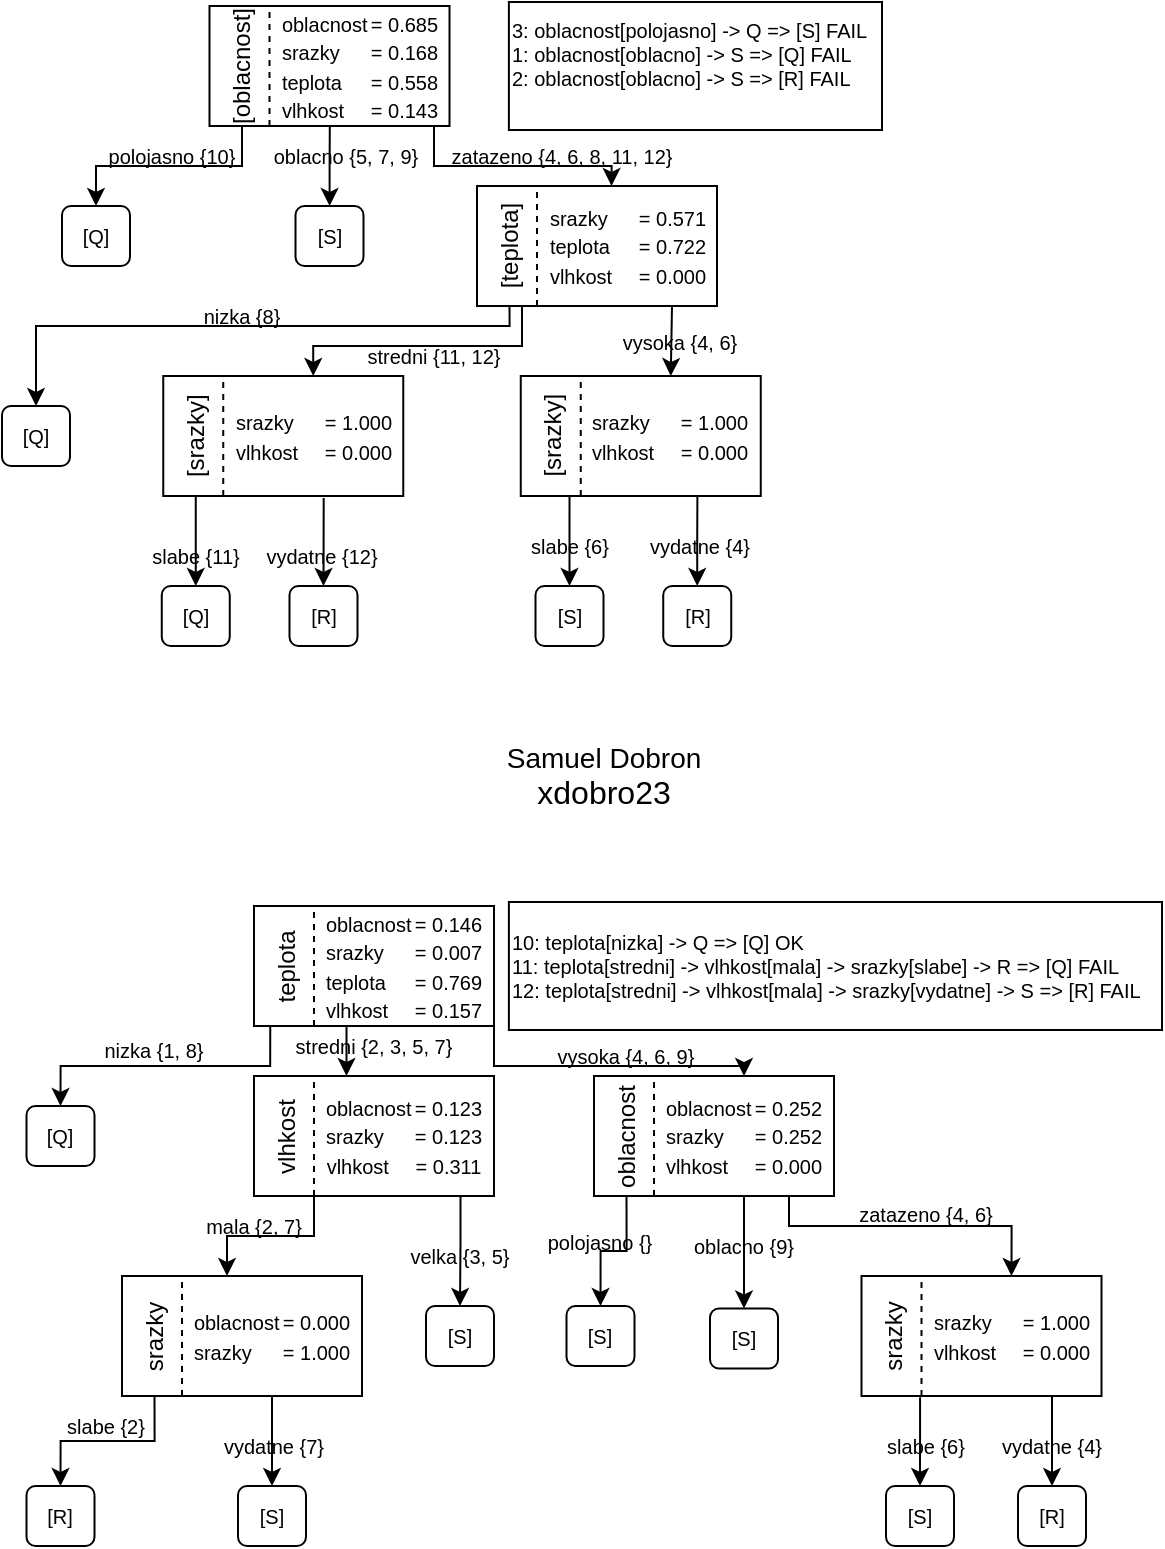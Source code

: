 <mxfile version="17.4.5" type="device"><diagram id="Snw7sBxlSKeFEiCsuA00" name="Page-1"><mxGraphModel dx="762" dy="674" grid="1" gridSize="10" guides="1" tooltips="1" connect="1" arrows="1" fold="1" page="1" pageScale="1" pageWidth="827" pageHeight="1169" math="0" shadow="0"><root><mxCell id="0"/><mxCell id="1" parent="0"/><mxCell id="ktsxT7YFFf5dMxJpQW6L-2" value="" style="rounded=0;whiteSpace=wrap;html=1;" parent="1" vertex="1"><mxGeometry x="113.75" y="40" width="120" height="60" as="geometry"/></mxCell><mxCell id="ktsxT7YFFf5dMxJpQW6L-3" value="" style="endArrow=none;dashed=1;html=1;rounded=0;entryX=0.25;entryY=0;entryDx=0;entryDy=0;exitX=0.25;exitY=1;exitDx=0;exitDy=0;" parent="1" source="ktsxT7YFFf5dMxJpQW6L-2" target="ktsxT7YFFf5dMxJpQW6L-2" edge="1"><mxGeometry width="50" height="50" relative="1" as="geometry"><mxPoint x="93.75" y="120" as="sourcePoint"/><mxPoint x="143.75" y="70" as="targetPoint"/></mxGeometry></mxCell><mxCell id="ktsxT7YFFf5dMxJpQW6L-15" style="edgeStyle=orthogonalEdgeStyle;rounded=0;orthogonalLoop=1;jettySize=auto;html=1;exitX=0;exitY=0.5;exitDx=0;exitDy=0;entryX=0.5;entryY=0;entryDx=0;entryDy=0;fontSize=10;" parent="1" source="ktsxT7YFFf5dMxJpQW6L-4" target="ktsxT7YFFf5dMxJpQW6L-8" edge="1"><mxGeometry relative="1" as="geometry"/></mxCell><mxCell id="ktsxT7YFFf5dMxJpQW6L-4" value="[oblacnost]" style="text;html=1;strokeColor=none;fillColor=none;align=center;verticalAlign=middle;whiteSpace=wrap;rounded=0;rotation=-90;" parent="1" vertex="1"><mxGeometry x="100" y="53.75" width="60" height="32.5" as="geometry"/></mxCell><mxCell id="ktsxT7YFFf5dMxJpQW6L-30" style="edgeStyle=orthogonalEdgeStyle;rounded=0;orthogonalLoop=1;jettySize=auto;html=1;exitX=0.75;exitY=1;exitDx=0;exitDy=0;entryX=0.414;entryY=0;entryDx=0;entryDy=0;entryPerimeter=0;fontSize=10;startArrow=none;startFill=0;endArrow=classic;endFill=1;" parent="1" source="ktsxT7YFFf5dMxJpQW6L-6" target="ktsxT7YFFf5dMxJpQW6L-29" edge="1"><mxGeometry relative="1" as="geometry"><Array as="points"><mxPoint x="226" y="120"/><mxPoint x="315" y="120"/></Array></mxGeometry></mxCell><mxCell id="ktsxT7YFFf5dMxJpQW6L-6" value="&lt;div&gt;&lt;font style=&quot;font-size: 10px&quot;&gt;oblacnost&lt;span style=&quot;white-space: pre&quot;&gt;&#9;&lt;/span&gt;= 0.685&lt;br&gt;srazky&lt;span style=&quot;white-space: pre&quot;&gt;&#9;&lt;/span&gt;= 0.168&lt;br&gt;teplota&lt;span style=&quot;white-space: pre&quot;&gt;&#9;&lt;/span&gt;= 0.558&lt;br&gt;vlhkost&lt;span style=&quot;white-space: pre&quot;&gt;&#9;&lt;/span&gt;= 0.143&lt;br&gt;&lt;/font&gt;&lt;/div&gt;" style="text;html=1;strokeColor=none;fillColor=none;align=center;verticalAlign=middle;whiteSpace=wrap;rounded=0;" parent="1" vertex="1"><mxGeometry x="143.75" y="40" width="90" height="60" as="geometry"/></mxCell><mxCell id="ktsxT7YFFf5dMxJpQW6L-7" value="" style="rounded=1;whiteSpace=wrap;html=1;fontSize=10;" parent="1" vertex="1"><mxGeometry x="40" y="140" width="34" height="30" as="geometry"/></mxCell><mxCell id="ktsxT7YFFf5dMxJpQW6L-8" value="[Q]" style="text;html=1;strokeColor=none;fillColor=none;align=center;verticalAlign=middle;whiteSpace=wrap;rounded=0;fontSize=10;" parent="1" vertex="1"><mxGeometry x="40" y="140" width="34" height="30" as="geometry"/></mxCell><mxCell id="ktsxT7YFFf5dMxJpQW6L-13" value="" style="rounded=1;whiteSpace=wrap;html=1;fontSize=10;" parent="1" vertex="1"><mxGeometry x="10" y="240" width="34" height="30" as="geometry"/></mxCell><mxCell id="ktsxT7YFFf5dMxJpQW6L-14" value="[Q]" style="text;html=1;strokeColor=none;fillColor=none;align=center;verticalAlign=middle;whiteSpace=wrap;rounded=0;fontSize=10;" parent="1" vertex="1"><mxGeometry x="10" y="240" width="34" height="30" as="geometry"/></mxCell><mxCell id="ktsxT7YFFf5dMxJpQW6L-16" value="polojasno {10}" style="text;html=1;strokeColor=none;fillColor=none;align=center;verticalAlign=middle;whiteSpace=wrap;rounded=0;fontSize=10;" parent="1" vertex="1"><mxGeometry x="60" y="100" width="70" height="30" as="geometry"/></mxCell><mxCell id="ktsxT7YFFf5dMxJpQW6L-19" value="" style="rounded=1;whiteSpace=wrap;html=1;fontSize=10;" parent="1" vertex="1"><mxGeometry x="156.75" y="140" width="34" height="30" as="geometry"/></mxCell><mxCell id="ktsxT7YFFf5dMxJpQW6L-24" style="edgeStyle=orthogonalEdgeStyle;rounded=0;orthogonalLoop=1;jettySize=auto;html=1;entryX=0.335;entryY=1.008;entryDx=0;entryDy=0;entryPerimeter=0;fontSize=10;startArrow=classic;startFill=1;endArrow=none;endFill=0;" parent="1" source="ktsxT7YFFf5dMxJpQW6L-20" target="ktsxT7YFFf5dMxJpQW6L-6" edge="1"><mxGeometry relative="1" as="geometry"/></mxCell><mxCell id="ktsxT7YFFf5dMxJpQW6L-20" value="[S]" style="text;html=1;strokeColor=none;fillColor=none;align=center;verticalAlign=middle;whiteSpace=wrap;rounded=0;fontSize=10;" parent="1" vertex="1"><mxGeometry x="156.75" y="140" width="34" height="30" as="geometry"/></mxCell><mxCell id="ktsxT7YFFf5dMxJpQW6L-25" value="oblacno {5, 7, 9}" style="text;html=1;strokeColor=none;fillColor=none;align=center;verticalAlign=middle;whiteSpace=wrap;rounded=0;fontSize=10;" parent="1" vertex="1"><mxGeometry x="143.75" y="105" width="76" height="20" as="geometry"/></mxCell><mxCell id="ktsxT7YFFf5dMxJpQW6L-26" value="" style="rounded=0;whiteSpace=wrap;html=1;" parent="1" vertex="1"><mxGeometry x="247.5" y="130" width="120" height="60" as="geometry"/></mxCell><mxCell id="ktsxT7YFFf5dMxJpQW6L-27" value="" style="endArrow=none;dashed=1;html=1;rounded=0;entryX=0.25;entryY=0;entryDx=0;entryDy=0;exitX=0.25;exitY=1;exitDx=0;exitDy=0;" parent="1" source="ktsxT7YFFf5dMxJpQW6L-26" target="ktsxT7YFFf5dMxJpQW6L-26" edge="1"><mxGeometry width="50" height="50" relative="1" as="geometry"><mxPoint x="227.5" y="210" as="sourcePoint"/><mxPoint x="277.5" y="160" as="targetPoint"/></mxGeometry></mxCell><mxCell id="ktsxT7YFFf5dMxJpQW6L-35" style="edgeStyle=orthogonalEdgeStyle;rounded=0;orthogonalLoop=1;jettySize=auto;html=1;exitX=0;exitY=0.5;exitDx=0;exitDy=0;entryX=0.5;entryY=0;entryDx=0;entryDy=0;fontSize=10;startArrow=none;startFill=0;endArrow=classic;endFill=1;" parent="1" source="ktsxT7YFFf5dMxJpQW6L-28" target="ktsxT7YFFf5dMxJpQW6L-14" edge="1"><mxGeometry relative="1" as="geometry"><Array as="points"><mxPoint x="264" y="200"/><mxPoint x="27" y="200"/></Array></mxGeometry></mxCell><mxCell id="ktsxT7YFFf5dMxJpQW6L-28" value="&lt;div&gt;[teplota]&lt;/div&gt;" style="text;html=1;strokeColor=none;fillColor=none;align=center;verticalAlign=middle;whiteSpace=wrap;rounded=0;rotation=-90;" parent="1" vertex="1"><mxGeometry x="233.75" y="143.75" width="60" height="32.5" as="geometry"/></mxCell><mxCell id="ktsxT7YFFf5dMxJpQW6L-57" style="edgeStyle=orthogonalEdgeStyle;rounded=0;orthogonalLoop=1;jettySize=auto;html=1;exitX=0.75;exitY=1;exitDx=0;exitDy=0;entryX=0.5;entryY=0;entryDx=0;entryDy=0;fontSize=10;startArrow=none;startFill=0;endArrow=classic;endFill=1;" parent="1" source="ktsxT7YFFf5dMxJpQW6L-29" target="ktsxT7YFFf5dMxJpQW6L-56" edge="1"><mxGeometry relative="1" as="geometry"/></mxCell><mxCell id="ktsxT7YFFf5dMxJpQW6L-29" value="&lt;div&gt;&lt;font style=&quot;font-size: 10px&quot;&gt;srazky&lt;span style=&quot;white-space: pre&quot;&gt;&#9;&lt;/span&gt;= 0.571&lt;br&gt;teplota&lt;span style=&quot;white-space: pre&quot;&gt;&#9;&lt;/span&gt;= 0.722&lt;br&gt;vlhkost&lt;span style=&quot;white-space: pre&quot;&gt;&#9;&lt;/span&gt;= 0.000&lt;br&gt;&lt;/font&gt;&lt;/div&gt;" style="text;html=1;strokeColor=none;fillColor=none;align=center;verticalAlign=middle;whiteSpace=wrap;rounded=0;" parent="1" vertex="1"><mxGeometry x="277.5" y="130" width="90" height="60" as="geometry"/></mxCell><mxCell id="ktsxT7YFFf5dMxJpQW6L-32" value="zatazeno {4, 6, 8, 11, 12}" style="text;html=1;strokeColor=none;fillColor=none;align=center;verticalAlign=middle;whiteSpace=wrap;rounded=0;fontSize=10;" parent="1" vertex="1"><mxGeometry x="230" y="105" width="120" height="20" as="geometry"/></mxCell><mxCell id="ktsxT7YFFf5dMxJpQW6L-33" value="" style="rounded=1;whiteSpace=wrap;html=1;fontSize=10;" parent="1" vertex="1"><mxGeometry x="89.88" y="330" width="34" height="30" as="geometry"/></mxCell><mxCell id="ktsxT7YFFf5dMxJpQW6L-34" value="[Q]" style="text;html=1;strokeColor=none;fillColor=none;align=center;verticalAlign=middle;whiteSpace=wrap;rounded=0;fontSize=10;" parent="1" vertex="1"><mxGeometry x="89.88" y="330" width="34" height="30" as="geometry"/></mxCell><mxCell id="ktsxT7YFFf5dMxJpQW6L-36" value="nizka {8}" style="text;html=1;strokeColor=none;fillColor=none;align=center;verticalAlign=middle;whiteSpace=wrap;rounded=0;fontSize=10;" parent="1" vertex="1"><mxGeometry x="100" y="190" width="60" height="10" as="geometry"/></mxCell><mxCell id="ktsxT7YFFf5dMxJpQW6L-38" value="" style="rounded=0;whiteSpace=wrap;html=1;" parent="1" vertex="1"><mxGeometry x="90.63" y="225" width="120" height="60" as="geometry"/></mxCell><mxCell id="ktsxT7YFFf5dMxJpQW6L-39" value="" style="endArrow=none;dashed=1;html=1;rounded=0;entryX=0.25;entryY=0;entryDx=0;entryDy=0;exitX=0.25;exitY=1;exitDx=0;exitDy=0;" parent="1" source="ktsxT7YFFf5dMxJpQW6L-38" target="ktsxT7YFFf5dMxJpQW6L-38" edge="1"><mxGeometry width="50" height="50" relative="1" as="geometry"><mxPoint x="70.63" y="305" as="sourcePoint"/><mxPoint x="120.63" y="255" as="targetPoint"/></mxGeometry></mxCell><mxCell id="ktsxT7YFFf5dMxJpQW6L-47" style="edgeStyle=orthogonalEdgeStyle;rounded=0;orthogonalLoop=1;jettySize=auto;html=1;entryX=0.5;entryY=0;entryDx=0;entryDy=0;fontSize=10;startArrow=none;startFill=0;endArrow=classic;endFill=1;" parent="1" source="ktsxT7YFFf5dMxJpQW6L-40" target="ktsxT7YFFf5dMxJpQW6L-34" edge="1"><mxGeometry relative="1" as="geometry"/></mxCell><mxCell id="ktsxT7YFFf5dMxJpQW6L-40" value="[srazky]" style="text;html=1;strokeColor=none;fillColor=none;align=center;verticalAlign=middle;whiteSpace=wrap;rounded=0;rotation=-90;" parent="1" vertex="1"><mxGeometry x="76.88" y="238.75" width="60" height="32.5" as="geometry"/></mxCell><mxCell id="ktsxT7YFFf5dMxJpQW6L-42" style="edgeStyle=orthogonalEdgeStyle;rounded=0;orthogonalLoop=1;jettySize=auto;html=1;exitX=0.5;exitY=0;exitDx=0;exitDy=0;entryX=0.25;entryY=1;entryDx=0;entryDy=0;fontSize=10;startArrow=classic;startFill=1;endArrow=none;endFill=0;" parent="1" source="ktsxT7YFFf5dMxJpQW6L-41" target="ktsxT7YFFf5dMxJpQW6L-29" edge="1"><mxGeometry relative="1" as="geometry"><Array as="points"><mxPoint x="166" y="210"/><mxPoint x="270" y="210"/></Array></mxGeometry></mxCell><mxCell id="ktsxT7YFFf5dMxJpQW6L-41" value="&lt;div&gt;&lt;font style=&quot;font-size: 10px&quot;&gt;srazky&lt;span style=&quot;white-space: pre&quot;&gt;&#9;&lt;/span&gt;= 1.000&lt;br&gt;vlhkost&lt;span style=&quot;white-space: pre&quot;&gt;&#9;&lt;/span&gt;= 0.000&lt;br&gt;&lt;/font&gt;&lt;/div&gt;" style="text;html=1;strokeColor=none;fillColor=none;align=center;verticalAlign=middle;whiteSpace=wrap;rounded=0;" parent="1" vertex="1"><mxGeometry x="120.63" y="225" width="90" height="60" as="geometry"/></mxCell><mxCell id="ktsxT7YFFf5dMxJpQW6L-43" value="stredni {11, 12}" style="text;html=1;strokeColor=none;fillColor=none;align=center;verticalAlign=middle;whiteSpace=wrap;rounded=0;fontSize=10;" parent="1" vertex="1"><mxGeometry x="187.75" y="205" width="76" height="20" as="geometry"/></mxCell><mxCell id="ktsxT7YFFf5dMxJpQW6L-45" value="" style="rounded=1;whiteSpace=wrap;html=1;fontSize=10;" parent="1" vertex="1"><mxGeometry x="153.75" y="330" width="34" height="30" as="geometry"/></mxCell><mxCell id="ktsxT7YFFf5dMxJpQW6L-49" style="edgeStyle=orthogonalEdgeStyle;rounded=0;orthogonalLoop=1;jettySize=auto;html=1;exitX=0.5;exitY=0;exitDx=0;exitDy=0;entryX=0.558;entryY=1.017;entryDx=0;entryDy=0;entryPerimeter=0;fontSize=10;startArrow=classic;startFill=1;endArrow=none;endFill=0;" parent="1" source="ktsxT7YFFf5dMxJpQW6L-46" target="ktsxT7YFFf5dMxJpQW6L-41" edge="1"><mxGeometry relative="1" as="geometry"/></mxCell><mxCell id="ktsxT7YFFf5dMxJpQW6L-46" value="[R]" style="text;html=1;strokeColor=none;fillColor=none;align=center;verticalAlign=middle;whiteSpace=wrap;rounded=0;fontSize=10;" parent="1" vertex="1"><mxGeometry x="153.75" y="330" width="34" height="30" as="geometry"/></mxCell><mxCell id="ktsxT7YFFf5dMxJpQW6L-48" value="slabe {11}" style="text;html=1;strokeColor=none;fillColor=none;align=center;verticalAlign=middle;whiteSpace=wrap;rounded=0;fontSize=10;" parent="1" vertex="1"><mxGeometry x="76.88" y="305" width="60" height="20" as="geometry"/></mxCell><mxCell id="ktsxT7YFFf5dMxJpQW6L-50" value="vydatne {12}" style="text;html=1;strokeColor=none;fillColor=none;align=center;verticalAlign=middle;whiteSpace=wrap;rounded=0;fontSize=10;" parent="1" vertex="1"><mxGeometry x="140" y="300" width="60" height="30" as="geometry"/></mxCell><mxCell id="ktsxT7YFFf5dMxJpQW6L-53" value="" style="rounded=0;whiteSpace=wrap;html=1;" parent="1" vertex="1"><mxGeometry x="269.38" y="225" width="120" height="60" as="geometry"/></mxCell><mxCell id="ktsxT7YFFf5dMxJpQW6L-54" value="" style="endArrow=none;dashed=1;html=1;rounded=0;entryX=0.25;entryY=0;entryDx=0;entryDy=0;exitX=0.25;exitY=1;exitDx=0;exitDy=0;" parent="1" source="ktsxT7YFFf5dMxJpQW6L-53" target="ktsxT7YFFf5dMxJpQW6L-53" edge="1"><mxGeometry width="50" height="50" relative="1" as="geometry"><mxPoint x="249.38" y="305" as="sourcePoint"/><mxPoint x="299.38" y="255" as="targetPoint"/></mxGeometry></mxCell><mxCell id="ktsxT7YFFf5dMxJpQW6L-65" style="edgeStyle=orthogonalEdgeStyle;rounded=0;orthogonalLoop=1;jettySize=auto;html=1;exitX=0;exitY=0.75;exitDx=0;exitDy=0;fontSize=10;startArrow=none;startFill=0;endArrow=classic;endFill=1;entryX=0.5;entryY=0;entryDx=0;entryDy=0;" parent="1" source="ktsxT7YFFf5dMxJpQW6L-55" target="ktsxT7YFFf5dMxJpQW6L-60" edge="1"><mxGeometry relative="1" as="geometry"><mxPoint x="260" y="300" as="targetPoint"/></mxGeometry></mxCell><mxCell id="ktsxT7YFFf5dMxJpQW6L-55" value="[srazky]" style="text;html=1;strokeColor=none;fillColor=none;align=center;verticalAlign=middle;whiteSpace=wrap;rounded=0;rotation=-90;" parent="1" vertex="1"><mxGeometry x="255.63" y="238.75" width="60" height="32.5" as="geometry"/></mxCell><mxCell id="ktsxT7YFFf5dMxJpQW6L-56" value="&lt;div&gt;&lt;font style=&quot;font-size: 10px&quot;&gt;srazky&lt;span style=&quot;white-space: pre&quot;&gt;&#9;&lt;/span&gt;= 1.000&lt;br&gt;vlhkost&lt;span style=&quot;white-space: pre&quot;&gt;&#9;&lt;/span&gt;= 0.000&lt;br&gt;&lt;/font&gt;&lt;/div&gt;" style="text;html=1;strokeColor=none;fillColor=none;align=center;verticalAlign=middle;whiteSpace=wrap;rounded=0;" parent="1" vertex="1"><mxGeometry x="299.38" y="225" width="90" height="60" as="geometry"/></mxCell><mxCell id="ktsxT7YFFf5dMxJpQW6L-58" value="vysoka {4, 6}" style="text;html=1;strokeColor=none;fillColor=none;align=center;verticalAlign=middle;whiteSpace=wrap;rounded=0;fontSize=10;" parent="1" vertex="1"><mxGeometry x="315.63" y="200" width="66" height="15" as="geometry"/></mxCell><mxCell id="ktsxT7YFFf5dMxJpQW6L-59" value="" style="rounded=1;whiteSpace=wrap;html=1;fontSize=10;" parent="1" vertex="1"><mxGeometry x="276.75" y="330" width="34" height="30" as="geometry"/></mxCell><mxCell id="ktsxT7YFFf5dMxJpQW6L-60" value="[S]" style="text;html=1;strokeColor=none;fillColor=none;align=center;verticalAlign=middle;whiteSpace=wrap;rounded=0;fontSize=10;" parent="1" vertex="1"><mxGeometry x="276.75" y="330" width="34" height="30" as="geometry"/></mxCell><mxCell id="ktsxT7YFFf5dMxJpQW6L-61" value="" style="rounded=1;whiteSpace=wrap;html=1;fontSize=10;" parent="1" vertex="1"><mxGeometry x="340.62" y="330" width="34" height="30" as="geometry"/></mxCell><mxCell id="ktsxT7YFFf5dMxJpQW6L-66" style="edgeStyle=orthogonalEdgeStyle;rounded=0;orthogonalLoop=1;jettySize=auto;html=1;exitX=0.5;exitY=0;exitDx=0;exitDy=0;fontSize=10;startArrow=classic;startFill=1;endArrow=none;endFill=0;entryX=0.648;entryY=1.003;entryDx=0;entryDy=0;entryPerimeter=0;" parent="1" source="ktsxT7YFFf5dMxJpQW6L-62" target="ktsxT7YFFf5dMxJpQW6L-56" edge="1"><mxGeometry relative="1" as="geometry"><mxPoint x="358" y="290" as="targetPoint"/></mxGeometry></mxCell><mxCell id="ktsxT7YFFf5dMxJpQW6L-62" value="[R]" style="text;html=1;strokeColor=none;fillColor=none;align=center;verticalAlign=middle;whiteSpace=wrap;rounded=0;fontSize=10;" parent="1" vertex="1"><mxGeometry x="340.62" y="330" width="34" height="30" as="geometry"/></mxCell><mxCell id="ktsxT7YFFf5dMxJpQW6L-63" value="slabe {6}" style="text;html=1;strokeColor=none;fillColor=none;align=center;verticalAlign=middle;whiteSpace=wrap;rounded=0;fontSize=10;" parent="1" vertex="1"><mxGeometry x="263.75" y="300" width="60" height="20" as="geometry"/></mxCell><mxCell id="ktsxT7YFFf5dMxJpQW6L-64" value="vydatne {4}" style="text;html=1;strokeColor=none;fillColor=none;align=center;verticalAlign=middle;whiteSpace=wrap;rounded=0;fontSize=10;" parent="1" vertex="1"><mxGeometry x="329.38" y="295" width="60" height="30" as="geometry"/></mxCell><mxCell id="ktsxT7YFFf5dMxJpQW6L-67" value="&lt;div align=&quot;left&quot;&gt;3: oblacnost[polojasno] -&amp;gt; Q =&amp;gt; [S] FAIL&lt;/div&gt;&lt;div align=&quot;left&quot;&gt;1: oblacnost[oblacno] -&amp;gt; S =&amp;gt; [Q] FAIL&lt;br&gt;&lt;/div&gt;&lt;div align=&quot;left&quot;&gt;2: oblacnost[oblacno] -&amp;gt; S =&amp;gt; [R] FAIL&lt;/div&gt;&lt;div align=&quot;left&quot;&gt;&lt;br&gt;&lt;/div&gt;" style="rounded=0;whiteSpace=wrap;html=1;fontSize=10;align=left;" parent="1" vertex="1"><mxGeometry x="263.44" y="38" width="186.56" height="64" as="geometry"/></mxCell><mxCell id="ktsxT7YFFf5dMxJpQW6L-68" value="" style="rounded=0;whiteSpace=wrap;html=1;" parent="1" vertex="1"><mxGeometry x="136" y="490" width="120" height="60" as="geometry"/></mxCell><mxCell id="ktsxT7YFFf5dMxJpQW6L-69" value="" style="endArrow=none;dashed=1;html=1;rounded=0;entryX=0.25;entryY=0;entryDx=0;entryDy=0;exitX=0.25;exitY=1;exitDx=0;exitDy=0;" parent="1" source="ktsxT7YFFf5dMxJpQW6L-68" target="ktsxT7YFFf5dMxJpQW6L-68" edge="1"><mxGeometry width="50" height="50" relative="1" as="geometry"><mxPoint x="116" y="570" as="sourcePoint"/><mxPoint x="166" y="520" as="targetPoint"/></mxGeometry></mxCell><mxCell id="ktsxT7YFFf5dMxJpQW6L-78" style="edgeStyle=orthogonalEdgeStyle;rounded=0;orthogonalLoop=1;jettySize=auto;html=1;exitX=0;exitY=0.25;exitDx=0;exitDy=0;entryX=0.5;entryY=0;entryDx=0;entryDy=0;fontSize=10;startArrow=none;startFill=0;endArrow=classic;endFill=1;" parent="1" source="ktsxT7YFFf5dMxJpQW6L-70" target="ktsxT7YFFf5dMxJpQW6L-77" edge="1"><mxGeometry relative="1" as="geometry"/></mxCell><mxCell id="ktsxT7YFFf5dMxJpQW6L-70" value="teplota" style="text;html=1;strokeColor=none;fillColor=none;align=center;verticalAlign=middle;whiteSpace=wrap;rounded=0;rotation=-90;" parent="1" vertex="1"><mxGeometry x="122.25" y="503.75" width="60" height="32.5" as="geometry"/></mxCell><mxCell id="ktsxT7YFFf5dMxJpQW6L-84" style="edgeStyle=orthogonalEdgeStyle;rounded=0;orthogonalLoop=1;jettySize=auto;html=1;exitX=0.5;exitY=1;exitDx=0;exitDy=0;fontSize=10;startArrow=none;startFill=0;endArrow=classic;endFill=1;" parent="1" source="ktsxT7YFFf5dMxJpQW6L-71" target="ktsxT7YFFf5dMxJpQW6L-83" edge="1"><mxGeometry relative="1" as="geometry"><Array as="points"><mxPoint x="182.25" y="550"/></Array></mxGeometry></mxCell><mxCell id="ktsxT7YFFf5dMxJpQW6L-109" style="edgeStyle=orthogonalEdgeStyle;rounded=0;orthogonalLoop=1;jettySize=auto;html=1;exitX=1;exitY=1;exitDx=0;exitDy=0;entryX=0.5;entryY=0;entryDx=0;entryDy=0;fontSize=10;startArrow=none;startFill=0;endArrow=classic;endFill=1;" parent="1" source="ktsxT7YFFf5dMxJpQW6L-71" target="ktsxT7YFFf5dMxJpQW6L-108" edge="1"><mxGeometry relative="1" as="geometry"><Array as="points"><mxPoint x="256.25" y="570"/><mxPoint x="381.25" y="570"/></Array></mxGeometry></mxCell><mxCell id="ktsxT7YFFf5dMxJpQW6L-71" value="&lt;div&gt;&lt;font style=&quot;font-size: 10px&quot;&gt;oblacnost&lt;span style=&quot;white-space: pre&quot;&gt;&#9;&lt;/span&gt;= 0.146&lt;br&gt;srazky&lt;span style=&quot;white-space: pre&quot;&gt;&#9;&lt;/span&gt;= 0.007&lt;br&gt;teplota&lt;span style=&quot;white-space: pre&quot;&gt;&#9;&lt;/span&gt;= 0.769&lt;br&gt;vlhkost&lt;span style=&quot;white-space: pre&quot;&gt;&#9;&lt;/span&gt;= 0.157&lt;br&gt;&lt;/font&gt;&lt;/div&gt;" style="text;html=1;strokeColor=none;fillColor=none;align=center;verticalAlign=middle;whiteSpace=wrap;rounded=0;" parent="1" vertex="1"><mxGeometry x="166" y="490" width="90" height="60" as="geometry"/></mxCell><mxCell id="ktsxT7YFFf5dMxJpQW6L-76" value="" style="rounded=1;whiteSpace=wrap;html=1;fontSize=10;" parent="1" vertex="1"><mxGeometry x="22.25" y="590" width="34" height="30" as="geometry"/></mxCell><mxCell id="ktsxT7YFFf5dMxJpQW6L-77" value="[Q]" style="text;html=1;strokeColor=none;fillColor=none;align=center;verticalAlign=middle;whiteSpace=wrap;rounded=0;fontSize=10;" parent="1" vertex="1"><mxGeometry x="22.25" y="590" width="34" height="30" as="geometry"/></mxCell><mxCell id="ktsxT7YFFf5dMxJpQW6L-79" value="nizka {1, 8}" style="text;html=1;strokeColor=none;fillColor=none;align=center;verticalAlign=middle;whiteSpace=wrap;rounded=0;fontSize=10;" parent="1" vertex="1"><mxGeometry x="56.25" y="555" width="60" height="14" as="geometry"/></mxCell><mxCell id="ktsxT7YFFf5dMxJpQW6L-80" value="" style="rounded=0;whiteSpace=wrap;html=1;" parent="1" vertex="1"><mxGeometry x="136" y="575" width="120" height="60" as="geometry"/></mxCell><mxCell id="ktsxT7YFFf5dMxJpQW6L-81" value="" style="endArrow=none;dashed=1;html=1;rounded=0;entryX=0.25;entryY=0;entryDx=0;entryDy=0;exitX=0.25;exitY=1;exitDx=0;exitDy=0;" parent="1" source="ktsxT7YFFf5dMxJpQW6L-80" target="ktsxT7YFFf5dMxJpQW6L-80" edge="1"><mxGeometry width="50" height="50" relative="1" as="geometry"><mxPoint x="116" y="655" as="sourcePoint"/><mxPoint x="166" y="605" as="targetPoint"/></mxGeometry></mxCell><mxCell id="ktsxT7YFFf5dMxJpQW6L-82" value="vlhkost" style="text;html=1;strokeColor=none;fillColor=none;align=center;verticalAlign=middle;whiteSpace=wrap;rounded=0;rotation=-90;" parent="1" vertex="1"><mxGeometry x="122.25" y="588.75" width="60" height="32.5" as="geometry"/></mxCell><mxCell id="ktsxT7YFFf5dMxJpQW6L-89" style="edgeStyle=orthogonalEdgeStyle;rounded=0;orthogonalLoop=1;jettySize=auto;html=1;exitX=0.75;exitY=1;exitDx=0;exitDy=0;entryX=0.5;entryY=0;entryDx=0;entryDy=0;fontSize=10;startArrow=none;startFill=0;endArrow=classic;endFill=1;" parent="1" source="ktsxT7YFFf5dMxJpQW6L-83" target="ktsxT7YFFf5dMxJpQW6L-88" edge="1"><mxGeometry relative="1" as="geometry"><Array as="points"><mxPoint x="239.25" y="635"/><mxPoint x="239.25" y="658"/><mxPoint x="239.25" y="658"/></Array></mxGeometry></mxCell><mxCell id="ktsxT7YFFf5dMxJpQW6L-95" style="edgeStyle=orthogonalEdgeStyle;rounded=0;orthogonalLoop=1;jettySize=auto;html=1;exitX=0;exitY=1;exitDx=0;exitDy=0;entryX=0.25;entryY=0;entryDx=0;entryDy=0;fontSize=10;startArrow=none;startFill=0;endArrow=classic;endFill=1;" parent="1" source="ktsxT7YFFf5dMxJpQW6L-83" target="ktsxT7YFFf5dMxJpQW6L-94" edge="1"><mxGeometry relative="1" as="geometry"/></mxCell><mxCell id="ktsxT7YFFf5dMxJpQW6L-83" value="&lt;div&gt;&lt;font style=&quot;font-size: 10px&quot;&gt;oblacnost&lt;span style=&quot;white-space: pre&quot;&gt;&#9;&lt;/span&gt;= 0.123&lt;br&gt;srazky&lt;span style=&quot;white-space: pre&quot;&gt;&#9;&lt;/span&gt;= 0.123&lt;br&gt;vlhkost&lt;span style=&quot;white-space: pre&quot;&gt;&#9;&lt;/span&gt;= 0.311&lt;br&gt;&lt;/font&gt;&lt;/div&gt;" style="text;html=1;strokeColor=none;fillColor=none;align=center;verticalAlign=middle;whiteSpace=wrap;rounded=0;" parent="1" vertex="1"><mxGeometry x="166" y="575" width="90" height="60" as="geometry"/></mxCell><mxCell id="ktsxT7YFFf5dMxJpQW6L-85" value="stredni {2, 3, 5, 7}" style="text;html=1;strokeColor=none;fillColor=none;align=center;verticalAlign=middle;whiteSpace=wrap;rounded=0;fontSize=10;" parent="1" vertex="1"><mxGeometry x="151" y="555" width="90" height="9" as="geometry"/></mxCell><mxCell id="ktsxT7YFFf5dMxJpQW6L-87" value="" style="rounded=1;whiteSpace=wrap;html=1;fontSize=10;" parent="1" vertex="1"><mxGeometry x="222" y="690" width="34" height="30" as="geometry"/></mxCell><mxCell id="ktsxT7YFFf5dMxJpQW6L-88" value="[S]" style="text;html=1;strokeColor=none;fillColor=none;align=center;verticalAlign=middle;whiteSpace=wrap;rounded=0;fontSize=10;" parent="1" vertex="1"><mxGeometry x="222" y="690" width="34" height="30" as="geometry"/></mxCell><mxCell id="ktsxT7YFFf5dMxJpQW6L-90" value="velka {3, 5}" style="text;html=1;strokeColor=none;fillColor=none;align=center;verticalAlign=middle;whiteSpace=wrap;rounded=0;fontSize=10;" parent="1" vertex="1"><mxGeometry x="209" y="650" width="60" height="30" as="geometry"/></mxCell><mxCell id="ktsxT7YFFf5dMxJpQW6L-91" value="" style="rounded=0;whiteSpace=wrap;html=1;" parent="1" vertex="1"><mxGeometry x="70" y="675" width="120" height="60" as="geometry"/></mxCell><mxCell id="ktsxT7YFFf5dMxJpQW6L-92" value="" style="endArrow=none;dashed=1;html=1;rounded=0;entryX=0.25;entryY=0;entryDx=0;entryDy=0;exitX=0.25;exitY=1;exitDx=0;exitDy=0;" parent="1" source="ktsxT7YFFf5dMxJpQW6L-91" target="ktsxT7YFFf5dMxJpQW6L-91" edge="1"><mxGeometry width="50" height="50" relative="1" as="geometry"><mxPoint x="50" y="755" as="sourcePoint"/><mxPoint x="100" y="705" as="targetPoint"/></mxGeometry></mxCell><mxCell id="ktsxT7YFFf5dMxJpQW6L-99" style="edgeStyle=orthogonalEdgeStyle;rounded=0;orthogonalLoop=1;jettySize=auto;html=1;exitX=0;exitY=0.5;exitDx=0;exitDy=0;entryX=0.5;entryY=0;entryDx=0;entryDy=0;fontSize=10;startArrow=none;startFill=0;endArrow=classic;endFill=1;" parent="1" source="ktsxT7YFFf5dMxJpQW6L-93" target="ktsxT7YFFf5dMxJpQW6L-97" edge="1"><mxGeometry relative="1" as="geometry"/></mxCell><mxCell id="ktsxT7YFFf5dMxJpQW6L-93" value="srazky" style="text;html=1;strokeColor=none;fillColor=none;align=center;verticalAlign=middle;whiteSpace=wrap;rounded=0;rotation=-90;" parent="1" vertex="1"><mxGeometry x="56.25" y="688.75" width="60" height="32.5" as="geometry"/></mxCell><mxCell id="ktsxT7YFFf5dMxJpQW6L-103" style="edgeStyle=orthogonalEdgeStyle;rounded=0;orthogonalLoop=1;jettySize=auto;html=1;entryX=0.5;entryY=0;entryDx=0;entryDy=0;fontSize=10;startArrow=none;startFill=0;endArrow=classic;endFill=1;" parent="1" source="ktsxT7YFFf5dMxJpQW6L-94" target="ktsxT7YFFf5dMxJpQW6L-101" edge="1"><mxGeometry relative="1" as="geometry"/></mxCell><mxCell id="ktsxT7YFFf5dMxJpQW6L-94" value="&lt;div&gt;&lt;font style=&quot;font-size: 10px&quot;&gt;oblacnost&lt;span style=&quot;white-space: pre&quot;&gt;&#9;&lt;/span&gt;= 0.000&lt;br&gt;srazky&lt;span style=&quot;white-space: pre&quot;&gt;&#9;&lt;/span&gt;= 1.000&lt;br&gt;&lt;/font&gt;&lt;/div&gt;" style="text;html=1;strokeColor=none;fillColor=none;align=center;verticalAlign=middle;whiteSpace=wrap;rounded=0;" parent="1" vertex="1"><mxGeometry x="100" y="675" width="90" height="60" as="geometry"/></mxCell><mxCell id="ktsxT7YFFf5dMxJpQW6L-96" value="mala {2, 7}" style="text;html=1;strokeColor=none;fillColor=none;align=center;verticalAlign=middle;whiteSpace=wrap;rounded=0;fontSize=10;" parent="1" vertex="1"><mxGeometry x="106.25" y="635" width="60" height="30" as="geometry"/></mxCell><mxCell id="ktsxT7YFFf5dMxJpQW6L-97" value="" style="rounded=1;whiteSpace=wrap;html=1;fontSize=10;" parent="1" vertex="1"><mxGeometry x="22.25" y="780" width="34" height="30" as="geometry"/></mxCell><mxCell id="ktsxT7YFFf5dMxJpQW6L-98" value="[R]" style="text;html=1;strokeColor=none;fillColor=none;align=center;verticalAlign=middle;whiteSpace=wrap;rounded=0;fontSize=10;" parent="1" vertex="1"><mxGeometry x="22.25" y="780" width="34" height="30" as="geometry"/></mxCell><mxCell id="ktsxT7YFFf5dMxJpQW6L-100" value="slabe {2}" style="text;html=1;strokeColor=none;fillColor=none;align=center;verticalAlign=middle;whiteSpace=wrap;rounded=0;fontSize=10;" parent="1" vertex="1"><mxGeometry x="32.25" y="735" width="60" height="30" as="geometry"/></mxCell><mxCell id="ktsxT7YFFf5dMxJpQW6L-101" value="" style="rounded=1;whiteSpace=wrap;html=1;fontSize=10;" parent="1" vertex="1"><mxGeometry x="128" y="780" width="34" height="30" as="geometry"/></mxCell><mxCell id="ktsxT7YFFf5dMxJpQW6L-102" value="[S]" style="text;html=1;strokeColor=none;fillColor=none;align=center;verticalAlign=middle;whiteSpace=wrap;rounded=0;fontSize=10;" parent="1" vertex="1"><mxGeometry x="128" y="780" width="34" height="30" as="geometry"/></mxCell><mxCell id="ktsxT7YFFf5dMxJpQW6L-104" value="vydatne {7}" style="text;html=1;strokeColor=none;fillColor=none;align=center;verticalAlign=middle;whiteSpace=wrap;rounded=0;fontSize=10;" parent="1" vertex="1"><mxGeometry x="116.25" y="745" width="60" height="30" as="geometry"/></mxCell><mxCell id="ktsxT7YFFf5dMxJpQW6L-105" value="" style="rounded=0;whiteSpace=wrap;html=1;" parent="1" vertex="1"><mxGeometry x="306" y="575" width="120" height="60" as="geometry"/></mxCell><mxCell id="ktsxT7YFFf5dMxJpQW6L-106" value="" style="endArrow=none;dashed=1;html=1;rounded=0;entryX=0.25;entryY=0;entryDx=0;entryDy=0;exitX=0.25;exitY=1;exitDx=0;exitDy=0;" parent="1" source="ktsxT7YFFf5dMxJpQW6L-105" target="ktsxT7YFFf5dMxJpQW6L-105" edge="1"><mxGeometry width="50" height="50" relative="1" as="geometry"><mxPoint x="286" y="655" as="sourcePoint"/><mxPoint x="336" y="605" as="targetPoint"/></mxGeometry></mxCell><mxCell id="ktsxT7YFFf5dMxJpQW6L-113" style="edgeStyle=orthogonalEdgeStyle;rounded=0;orthogonalLoop=1;jettySize=auto;html=1;exitX=0;exitY=0.5;exitDx=0;exitDy=0;entryX=0.5;entryY=0;entryDx=0;entryDy=0;fontSize=10;startArrow=none;startFill=0;endArrow=classic;endFill=1;" parent="1" source="ktsxT7YFFf5dMxJpQW6L-107" target="ktsxT7YFFf5dMxJpQW6L-112" edge="1"><mxGeometry relative="1" as="geometry"/></mxCell><mxCell id="ktsxT7YFFf5dMxJpQW6L-107" value="oblacnost" style="text;html=1;strokeColor=none;fillColor=none;align=center;verticalAlign=middle;whiteSpace=wrap;rounded=0;rotation=-90;" parent="1" vertex="1"><mxGeometry x="292.25" y="588.75" width="60" height="32.5" as="geometry"/></mxCell><mxCell id="ktsxT7YFFf5dMxJpQW6L-117" style="edgeStyle=orthogonalEdgeStyle;rounded=0;orthogonalLoop=1;jettySize=auto;html=1;exitX=0.5;exitY=1;exitDx=0;exitDy=0;entryX=0.5;entryY=0;entryDx=0;entryDy=0;fontSize=10;startArrow=none;startFill=0;endArrow=classic;endFill=1;" parent="1" source="ktsxT7YFFf5dMxJpQW6L-108" target="ktsxT7YFFf5dMxJpQW6L-116" edge="1"><mxGeometry relative="1" as="geometry"/></mxCell><mxCell id="ktsxT7YFFf5dMxJpQW6L-123" style="edgeStyle=orthogonalEdgeStyle;rounded=0;orthogonalLoop=1;jettySize=auto;html=1;exitX=0.75;exitY=1;exitDx=0;exitDy=0;entryX=0.5;entryY=0;entryDx=0;entryDy=0;fontSize=10;startArrow=none;startFill=0;endArrow=classic;endFill=1;" parent="1" source="ktsxT7YFFf5dMxJpQW6L-108" target="ktsxT7YFFf5dMxJpQW6L-122" edge="1"><mxGeometry relative="1" as="geometry"><Array as="points"><mxPoint x="403.25" y="650"/><mxPoint x="514.25" y="650"/></Array></mxGeometry></mxCell><mxCell id="ktsxT7YFFf5dMxJpQW6L-108" value="&lt;div&gt;&lt;font style=&quot;font-size: 10px&quot;&gt;oblacnost&lt;span style=&quot;white-space: pre&quot;&gt;&#9;&lt;/span&gt;= 0.252&lt;br&gt;srazky&lt;span style=&quot;white-space: pre&quot;&gt;&#9;&lt;/span&gt;= 0.252&lt;br&gt;vlhkost&lt;span style=&quot;white-space: pre&quot;&gt;&#9;&lt;/span&gt;= 0.000&lt;br&gt;&lt;/font&gt;&lt;/div&gt;" style="text;html=1;strokeColor=none;fillColor=none;align=center;verticalAlign=middle;whiteSpace=wrap;rounded=0;" parent="1" vertex="1"><mxGeometry x="336" y="575" width="90" height="60" as="geometry"/></mxCell><mxCell id="ktsxT7YFFf5dMxJpQW6L-110" value="vysoka {4, 6, 9}" style="text;html=1;strokeColor=none;fillColor=none;align=center;verticalAlign=middle;whiteSpace=wrap;rounded=0;fontSize=10;" parent="1" vertex="1"><mxGeometry x="282.25" y="555" width="80" height="20" as="geometry"/></mxCell><mxCell id="ktsxT7YFFf5dMxJpQW6L-111" value="" style="rounded=1;whiteSpace=wrap;html=1;fontSize=10;" parent="1" vertex="1"><mxGeometry x="292.25" y="690" width="34" height="30" as="geometry"/></mxCell><mxCell id="ktsxT7YFFf5dMxJpQW6L-112" value="[S]" style="text;html=1;strokeColor=none;fillColor=none;align=center;verticalAlign=middle;whiteSpace=wrap;rounded=0;fontSize=10;" parent="1" vertex="1"><mxGeometry x="292.25" y="690" width="34" height="30" as="geometry"/></mxCell><mxCell id="ktsxT7YFFf5dMxJpQW6L-114" value="polojasno {}" style="text;html=1;strokeColor=none;fillColor=none;align=center;verticalAlign=middle;whiteSpace=wrap;rounded=0;fontSize=10;" parent="1" vertex="1"><mxGeometry x="279.25" y="647.5" width="60" height="20" as="geometry"/></mxCell><mxCell id="ktsxT7YFFf5dMxJpQW6L-115" value="" style="rounded=1;whiteSpace=wrap;html=1;fontSize=10;" parent="1" vertex="1"><mxGeometry x="364" y="691.25" width="34" height="30" as="geometry"/></mxCell><mxCell id="ktsxT7YFFf5dMxJpQW6L-116" value="[S]" style="text;html=1;strokeColor=none;fillColor=none;align=center;verticalAlign=middle;whiteSpace=wrap;rounded=0;fontSize=10;" parent="1" vertex="1"><mxGeometry x="364" y="691.25" width="34" height="30" as="geometry"/></mxCell><mxCell id="ktsxT7YFFf5dMxJpQW6L-118" value="oblacno {9}" style="text;html=1;strokeColor=none;fillColor=none;align=center;verticalAlign=middle;whiteSpace=wrap;rounded=0;fontSize=10;" parent="1" vertex="1"><mxGeometry x="351" y="645" width="60" height="30" as="geometry"/></mxCell><mxCell id="ktsxT7YFFf5dMxJpQW6L-119" value="" style="rounded=0;whiteSpace=wrap;html=1;" parent="1" vertex="1"><mxGeometry x="439.75" y="675" width="120" height="60" as="geometry"/></mxCell><mxCell id="ktsxT7YFFf5dMxJpQW6L-120" value="" style="endArrow=none;dashed=1;html=1;rounded=0;entryX=0.25;entryY=0;entryDx=0;entryDy=0;exitX=0.25;exitY=1;exitDx=0;exitDy=0;" parent="1" source="ktsxT7YFFf5dMxJpQW6L-119" target="ktsxT7YFFf5dMxJpQW6L-119" edge="1"><mxGeometry width="50" height="50" relative="1" as="geometry"><mxPoint x="419.75" y="755" as="sourcePoint"/><mxPoint x="469.75" y="705" as="targetPoint"/></mxGeometry></mxCell><mxCell id="ktsxT7YFFf5dMxJpQW6L-121" value="srazky" style="text;html=1;strokeColor=none;fillColor=none;align=center;verticalAlign=middle;whiteSpace=wrap;rounded=0;rotation=-90;" parent="1" vertex="1"><mxGeometry x="426" y="688.75" width="60" height="32.5" as="geometry"/></mxCell><mxCell id="ktsxT7YFFf5dMxJpQW6L-122" value="&lt;div&gt;&lt;font style=&quot;font-size: 10px&quot;&gt;srazky&lt;span style=&quot;white-space: pre&quot;&gt;&#9;&lt;/span&gt;= 1.000&lt;br&gt;&lt;/font&gt;&lt;/div&gt;&lt;div&gt;&lt;font style=&quot;font-size: 10px&quot;&gt;vlhkost&lt;span style=&quot;white-space: pre&quot;&gt;&#9;&lt;/span&gt;= 0.000&lt;/font&gt;&lt;br&gt;&lt;/div&gt;" style="text;html=1;strokeColor=none;fillColor=none;align=center;verticalAlign=middle;whiteSpace=wrap;rounded=0;" parent="1" vertex="1"><mxGeometry x="469.75" y="675" width="90" height="60" as="geometry"/></mxCell><mxCell id="ktsxT7YFFf5dMxJpQW6L-124" value="zatazeno {4, 6}" style="text;html=1;strokeColor=none;fillColor=none;align=center;verticalAlign=middle;whiteSpace=wrap;rounded=0;fontSize=10;" parent="1" vertex="1"><mxGeometry x="426" y="637" width="92" height="13" as="geometry"/></mxCell><mxCell id="ktsxT7YFFf5dMxJpQW6L-127" value="" style="rounded=1;whiteSpace=wrap;html=1;fontSize=10;" parent="1" vertex="1"><mxGeometry x="452" y="780" width="34" height="30" as="geometry"/></mxCell><mxCell id="ktsxT7YFFf5dMxJpQW6L-135" style="edgeStyle=orthogonalEdgeStyle;rounded=0;orthogonalLoop=1;jettySize=auto;html=1;exitX=0.5;exitY=0;exitDx=0;exitDy=0;entryX=-0.01;entryY=0.901;entryDx=0;entryDy=0;entryPerimeter=0;fontSize=10;startArrow=classic;startFill=1;endArrow=none;endFill=0;" parent="1" source="ktsxT7YFFf5dMxJpQW6L-128" target="ktsxT7YFFf5dMxJpQW6L-121" edge="1"><mxGeometry relative="1" as="geometry"/></mxCell><mxCell id="ktsxT7YFFf5dMxJpQW6L-128" value="[S]" style="text;html=1;strokeColor=none;fillColor=none;align=center;verticalAlign=middle;whiteSpace=wrap;rounded=0;fontSize=10;" parent="1" vertex="1"><mxGeometry x="452" y="780" width="34" height="30" as="geometry"/></mxCell><mxCell id="ktsxT7YFFf5dMxJpQW6L-129" value="" style="rounded=1;whiteSpace=wrap;html=1;fontSize=10;" parent="1" vertex="1"><mxGeometry x="518" y="780" width="34" height="30" as="geometry"/></mxCell><mxCell id="ktsxT7YFFf5dMxJpQW6L-134" style="edgeStyle=orthogonalEdgeStyle;rounded=0;orthogonalLoop=1;jettySize=auto;html=1;exitX=0.5;exitY=0;exitDx=0;exitDy=0;entryX=0.725;entryY=1.009;entryDx=0;entryDy=0;entryPerimeter=0;fontSize=10;startArrow=classic;startFill=1;endArrow=none;endFill=0;" parent="1" source="ktsxT7YFFf5dMxJpQW6L-130" target="ktsxT7YFFf5dMxJpQW6L-122" edge="1"><mxGeometry relative="1" as="geometry"/></mxCell><mxCell id="ktsxT7YFFf5dMxJpQW6L-130" value="[R]" style="text;html=1;strokeColor=none;fillColor=none;align=center;verticalAlign=middle;whiteSpace=wrap;rounded=0;fontSize=10;" parent="1" vertex="1"><mxGeometry x="518" y="780" width="34" height="30" as="geometry"/></mxCell><mxCell id="ktsxT7YFFf5dMxJpQW6L-136" value="slabe {6}" style="text;html=1;strokeColor=none;fillColor=none;align=center;verticalAlign=middle;whiteSpace=wrap;rounded=0;fontSize=10;" parent="1" vertex="1"><mxGeometry x="442.25" y="745" width="60" height="30" as="geometry"/></mxCell><mxCell id="ktsxT7YFFf5dMxJpQW6L-137" value="vydatne {4}" style="text;html=1;strokeColor=none;fillColor=none;align=center;verticalAlign=middle;whiteSpace=wrap;rounded=0;fontSize=10;" parent="1" vertex="1"><mxGeometry x="505.25" y="745" width="60" height="30" as="geometry"/></mxCell><mxCell id="ktsxT7YFFf5dMxJpQW6L-138" value="&lt;div align=&quot;left&quot;&gt;10: teplota[nizka] -&amp;gt; Q =&amp;gt; [Q] OK&lt;br&gt;&lt;/div&gt;&lt;div align=&quot;left&quot;&gt;11: teplota[stredni] -&amp;gt; vlhkost[mala] -&amp;gt; srazky[slabe] -&amp;gt; R =&amp;gt; [Q] FAIL&lt;/div&gt;&lt;div align=&quot;left&quot;&gt;12: teplota[stredni] -&amp;gt; vlhkost[mala] -&amp;gt; srazky[vydatne]  -&amp;gt; S =&amp;gt; [R] FAIL&lt;/div&gt;" style="rounded=0;whiteSpace=wrap;html=1;fontSize=10;align=left;" parent="1" vertex="1"><mxGeometry x="263.44" y="488" width="326.56" height="64" as="geometry"/></mxCell><mxCell id="ktsxT7YFFf5dMxJpQW6L-139" value="&lt;div&gt;&lt;font style=&quot;font-size: 14px&quot;&gt;Samuel Dobron&lt;/font&gt;&lt;/div&gt;&lt;div&gt;&lt;font size=&quot;3&quot;&gt;xdobro23&lt;br&gt;&lt;/font&gt;&lt;/div&gt;" style="text;html=1;strokeColor=none;fillColor=none;align=center;verticalAlign=middle;whiteSpace=wrap;rounded=0;fontSize=10;" parent="1" vertex="1"><mxGeometry x="224" y="410" width="174" height="30" as="geometry"/></mxCell></root></mxGraphModel></diagram></mxfile>